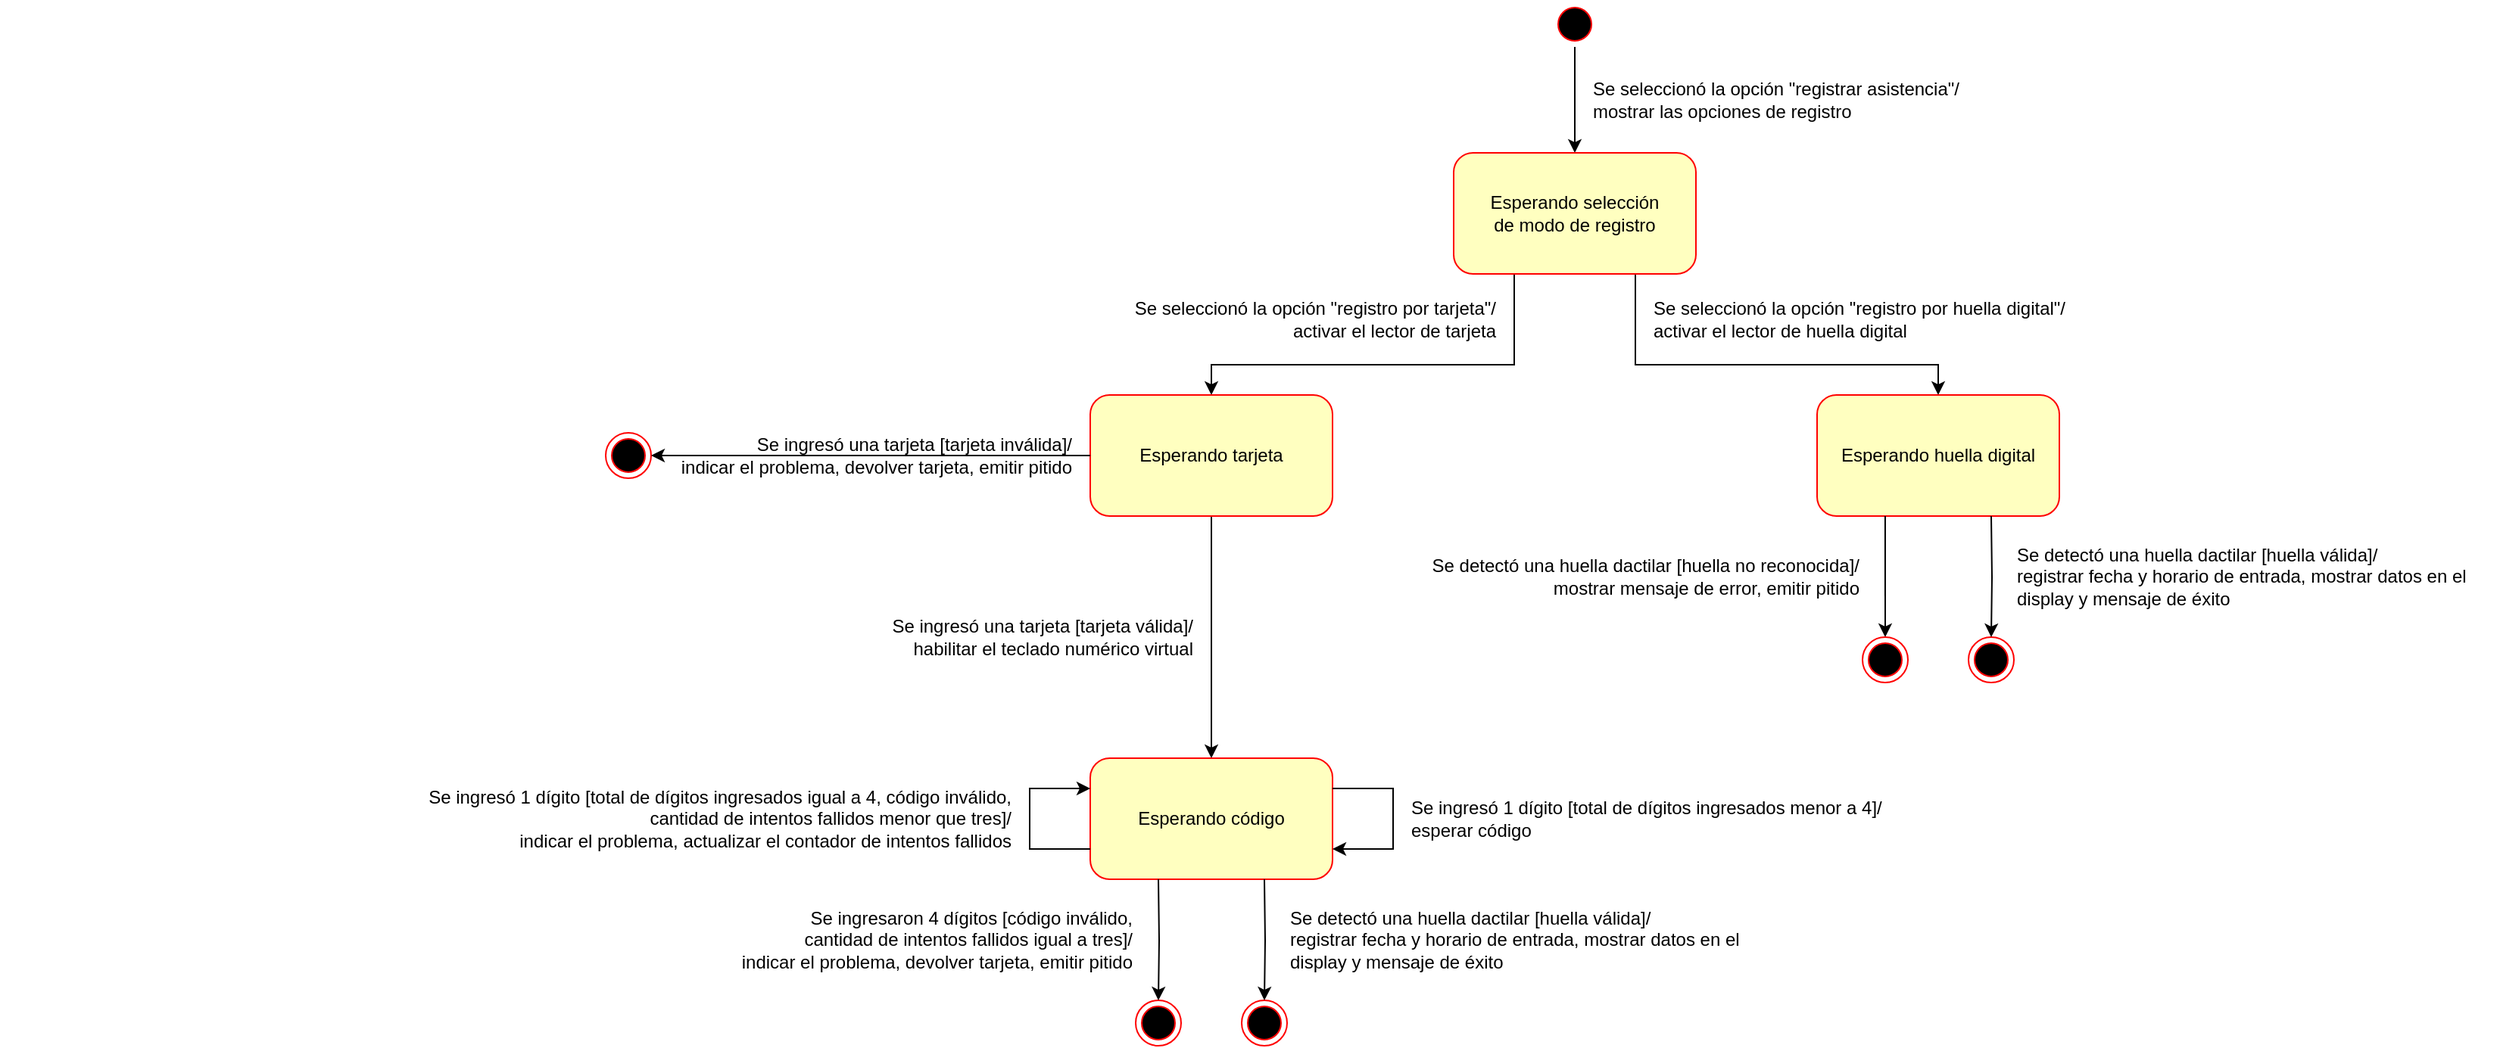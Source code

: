 <mxfile version="13.8.0" type="github">
  <diagram id="gKa0mY4DG8_WBEHhADff" name="Page-1">
    <mxGraphModel dx="2068" dy="1262" grid="1" gridSize="10" guides="1" tooltips="1" connect="1" arrows="1" fold="1" page="1" pageScale="1" pageWidth="850" pageHeight="1100" math="0" shadow="0">
      <root>
        <mxCell id="0" />
        <mxCell id="1" parent="0" />
        <mxCell id="VXQfpPHr32JYNe_6cWKV-6" style="edgeStyle=orthogonalEdgeStyle;rounded=0;orthogonalLoop=1;jettySize=auto;html=1;entryX=0.5;entryY=0;entryDx=0;entryDy=0;" edge="1" parent="1" source="VXQfpPHr32JYNe_6cWKV-1" target="VXQfpPHr32JYNe_6cWKV-3">
          <mxGeometry relative="1" as="geometry" />
        </mxCell>
        <mxCell id="VXQfpPHr32JYNe_6cWKV-1" value="" style="ellipse;html=1;shape=startState;fillColor=#000000;strokeColor=#ff0000;" vertex="1" parent="1">
          <mxGeometry x="465" y="60" width="30" height="30" as="geometry" />
        </mxCell>
        <mxCell id="VXQfpPHr32JYNe_6cWKV-24" style="edgeStyle=orthogonalEdgeStyle;rounded=0;orthogonalLoop=1;jettySize=auto;html=1;exitX=0.25;exitY=1;exitDx=0;exitDy=0;" edge="1" parent="1" source="VXQfpPHr32JYNe_6cWKV-3" target="VXQfpPHr32JYNe_6cWKV-10">
          <mxGeometry relative="1" as="geometry">
            <Array as="points">
              <mxPoint x="440" y="300" />
              <mxPoint x="240" y="300" />
            </Array>
          </mxGeometry>
        </mxCell>
        <mxCell id="VXQfpPHr32JYNe_6cWKV-25" style="edgeStyle=orthogonalEdgeStyle;rounded=0;orthogonalLoop=1;jettySize=auto;html=1;entryX=0.5;entryY=0;entryDx=0;entryDy=0;exitX=0.75;exitY=1;exitDx=0;exitDy=0;" edge="1" parent="1" source="VXQfpPHr32JYNe_6cWKV-3" target="VXQfpPHr32JYNe_6cWKV-11">
          <mxGeometry relative="1" as="geometry">
            <Array as="points">
              <mxPoint x="520" y="300" />
              <mxPoint x="720" y="300" />
            </Array>
          </mxGeometry>
        </mxCell>
        <mxCell id="VXQfpPHr32JYNe_6cWKV-3" value="&lt;div&gt;Esperando selección&lt;/div&gt;&lt;div&gt;de modo de registro&lt;/div&gt;" style="rounded=1;whiteSpace=wrap;html=1;arcSize=16;fontColor=#000000;fillColor=#ffffc0;strokeColor=#ff0000;" vertex="1" parent="1">
          <mxGeometry x="400" y="160" width="160" height="80" as="geometry" />
        </mxCell>
        <mxCell id="VXQfpPHr32JYNe_6cWKV-23" style="edgeStyle=orthogonalEdgeStyle;rounded=0;orthogonalLoop=1;jettySize=auto;html=1;entryX=0.5;entryY=0;entryDx=0;entryDy=0;" edge="1" parent="1" source="VXQfpPHr32JYNe_6cWKV-10" target="VXQfpPHr32JYNe_6cWKV-21">
          <mxGeometry relative="1" as="geometry" />
        </mxCell>
        <mxCell id="VXQfpPHr32JYNe_6cWKV-10" value="Esperando tarjeta" style="rounded=1;whiteSpace=wrap;html=1;arcSize=16;fontColor=#000000;fillColor=#ffffc0;strokeColor=#ff0000;" vertex="1" parent="1">
          <mxGeometry x="160" y="320" width="160" height="80" as="geometry" />
        </mxCell>
        <mxCell id="VXQfpPHr32JYNe_6cWKV-11" value="Esperando huella digital" style="rounded=1;whiteSpace=wrap;html=1;arcSize=16;fontColor=#000000;fillColor=#ffffc0;strokeColor=#ff0000;" vertex="1" parent="1">
          <mxGeometry x="640" y="320" width="160" height="80" as="geometry" />
        </mxCell>
        <mxCell id="VXQfpPHr32JYNe_6cWKV-14" style="edgeStyle=orthogonalEdgeStyle;rounded=0;orthogonalLoop=1;jettySize=auto;html=1;exitX=0.281;exitY=1;exitDx=0;exitDy=0;exitPerimeter=0;entryX=0.5;entryY=0;entryDx=0;entryDy=0;" edge="1" parent="1" source="VXQfpPHr32JYNe_6cWKV-11" target="VXQfpPHr32JYNe_6cWKV-15">
          <mxGeometry relative="1" as="geometry">
            <mxPoint x="605" y="510" as="targetPoint" />
            <mxPoint x="600" y="400" as="sourcePoint" />
          </mxGeometry>
        </mxCell>
        <mxCell id="VXQfpPHr32JYNe_6cWKV-15" value="" style="ellipse;html=1;shape=endState;fillColor=#000000;strokeColor=#ff0000;" vertex="1" parent="1">
          <mxGeometry x="670" y="480" width="30" height="30" as="geometry" />
        </mxCell>
        <mxCell id="VXQfpPHr32JYNe_6cWKV-17" value="" style="ellipse;html=1;shape=endState;fillColor=#000000;strokeColor=#ff0000;" vertex="1" parent="1">
          <mxGeometry x="740" y="480" width="30" height="30" as="geometry" />
        </mxCell>
        <mxCell id="VXQfpPHr32JYNe_6cWKV-18" style="edgeStyle=orthogonalEdgeStyle;rounded=0;orthogonalLoop=1;jettySize=auto;html=1;" edge="1" target="VXQfpPHr32JYNe_6cWKV-17" parent="1">
          <mxGeometry relative="1" as="geometry">
            <mxPoint x="670" y="520" as="targetPoint" />
            <mxPoint x="755" y="400" as="sourcePoint" />
          </mxGeometry>
        </mxCell>
        <mxCell id="VXQfpPHr32JYNe_6cWKV-19" value="" style="ellipse;html=1;shape=endState;fillColor=#000000;strokeColor=#ff0000;" vertex="1" parent="1">
          <mxGeometry x="-160" y="345" width="30" height="30" as="geometry" />
        </mxCell>
        <mxCell id="VXQfpPHr32JYNe_6cWKV-20" style="edgeStyle=orthogonalEdgeStyle;rounded=0;orthogonalLoop=1;jettySize=auto;html=1;exitX=0;exitY=0.5;exitDx=0;exitDy=0;" edge="1" parent="1" target="VXQfpPHr32JYNe_6cWKV-19" source="VXQfpPHr32JYNe_6cWKV-10">
          <mxGeometry relative="1" as="geometry">
            <mxPoint x="140" y="500" as="targetPoint" />
            <mxPoint x="144.96" y="380" as="sourcePoint" />
          </mxGeometry>
        </mxCell>
        <mxCell id="VXQfpPHr32JYNe_6cWKV-21" value="Esperando código" style="rounded=1;whiteSpace=wrap;html=1;arcSize=16;fontColor=#000000;fillColor=#ffffc0;strokeColor=#ff0000;" vertex="1" parent="1">
          <mxGeometry x="160" y="560" width="160" height="80" as="geometry" />
        </mxCell>
        <mxCell id="VXQfpPHr32JYNe_6cWKV-22" style="edgeStyle=orthogonalEdgeStyle;rounded=0;orthogonalLoop=1;jettySize=auto;html=1;entryX=0;entryY=0.25;entryDx=0;entryDy=0;exitX=0;exitY=0.75;exitDx=0;exitDy=0;" edge="1" parent="1" source="VXQfpPHr32JYNe_6cWKV-21" target="VXQfpPHr32JYNe_6cWKV-21">
          <mxGeometry relative="1" as="geometry">
            <Array as="points">
              <mxPoint x="120" y="620" />
              <mxPoint x="120" y="580" />
            </Array>
          </mxGeometry>
        </mxCell>
        <mxCell id="VXQfpPHr32JYNe_6cWKV-27" value="&lt;div&gt;Se seleccionó la opción &quot;registrar asistencia&quot;/&lt;/div&gt;&lt;div&gt;mostrar las opciones de registro&lt;br&gt;&lt;/div&gt;" style="text;html=1;strokeColor=none;fillColor=none;align=left;verticalAlign=middle;whiteSpace=wrap;rounded=0;" vertex="1" parent="1">
          <mxGeometry x="490" y="110" width="320" height="30" as="geometry" />
        </mxCell>
        <mxCell id="VXQfpPHr32JYNe_6cWKV-28" value="&lt;div align=&quot;right&quot;&gt;Se seleccionó la opción &quot;registro por tarjeta&quot;/&lt;/div&gt;&lt;div align=&quot;right&quot;&gt;activar el lector de tarjeta&lt;br&gt;&lt;/div&gt;" style="text;html=1;strokeColor=none;fillColor=none;align=right;verticalAlign=middle;whiteSpace=wrap;rounded=0;" vertex="1" parent="1">
          <mxGeometry x="110" y="250" width="320" height="40" as="geometry" />
        </mxCell>
        <mxCell id="VXQfpPHr32JYNe_6cWKV-33" value="&lt;div align=&quot;right&quot;&gt;Se ingresó una tarjeta [tarjeta válida]/&lt;/div&gt;&lt;div align=&quot;right&quot;&gt;habilitar el teclado numérico virtual&lt;br&gt;&lt;/div&gt;" style="text;html=1;strokeColor=none;fillColor=none;align=right;verticalAlign=middle;whiteSpace=wrap;rounded=0;" vertex="1" parent="1">
          <mxGeometry x="-90" y="460" width="320" height="40" as="geometry" />
        </mxCell>
        <mxCell id="VXQfpPHr32JYNe_6cWKV-34" value="&lt;div align=&quot;right&quot;&gt;Se ingresó 1 dígito [total de dígitos ingresados igual a 4, código inválido,&lt;/div&gt;&lt;div align=&quot;right&quot;&gt;cantidad de intentos fallidos menor que tres]/&lt;/div&gt;&lt;div align=&quot;right&quot;&gt;indicar el problema, actualizar el contador de intentos fallidos&lt;br&gt;&lt;/div&gt;" style="text;html=1;strokeColor=none;fillColor=none;align=right;verticalAlign=middle;whiteSpace=wrap;rounded=0;" vertex="1" parent="1">
          <mxGeometry x="-560" y="580" width="670" height="40" as="geometry" />
        </mxCell>
        <mxCell id="VXQfpPHr32JYNe_6cWKV-35" value="" style="ellipse;html=1;shape=endState;fillColor=#000000;strokeColor=#ff0000;" vertex="1" parent="1">
          <mxGeometry x="190" y="720" width="30" height="30" as="geometry" />
        </mxCell>
        <mxCell id="VXQfpPHr32JYNe_6cWKV-36" style="edgeStyle=orthogonalEdgeStyle;rounded=0;orthogonalLoop=1;jettySize=auto;html=1;" edge="1" parent="1" target="VXQfpPHr32JYNe_6cWKV-35">
          <mxGeometry relative="1" as="geometry">
            <mxPoint x="200" y="680" as="targetPoint" />
            <mxPoint x="205" y="640" as="sourcePoint" />
          </mxGeometry>
        </mxCell>
        <mxCell id="VXQfpPHr32JYNe_6cWKV-37" value="" style="ellipse;html=1;shape=endState;fillColor=#000000;strokeColor=#ff0000;" vertex="1" parent="1">
          <mxGeometry x="260" y="720" width="30" height="30" as="geometry" />
        </mxCell>
        <mxCell id="VXQfpPHr32JYNe_6cWKV-38" style="edgeStyle=orthogonalEdgeStyle;rounded=0;orthogonalLoop=1;jettySize=auto;html=1;" edge="1" parent="1" target="VXQfpPHr32JYNe_6cWKV-37">
          <mxGeometry relative="1" as="geometry">
            <mxPoint x="270" y="680" as="targetPoint" />
            <mxPoint x="275" y="640" as="sourcePoint" />
          </mxGeometry>
        </mxCell>
        <mxCell id="VXQfpPHr32JYNe_6cWKV-39" value="&lt;div align=&quot;right&quot;&gt;Se ingresaron 4 dígitos [código inválido,&lt;/div&gt;&lt;div align=&quot;right&quot;&gt;cantidad de intentos fallidos igual a tres]/&lt;/div&gt;&lt;div align=&quot;right&quot;&gt;indicar el problema, devolver tarjeta, emitir pitido&lt;br&gt;&lt;/div&gt;" style="text;html=1;strokeColor=none;fillColor=none;align=right;verticalAlign=middle;whiteSpace=wrap;rounded=0;" vertex="1" parent="1">
          <mxGeometry x="-300" y="660" width="490" height="40" as="geometry" />
        </mxCell>
        <mxCell id="VXQfpPHr32JYNe_6cWKV-40" value="&lt;div align=&quot;right&quot;&gt;Se ingresó una tarjeta [tarjeta inválida]/&lt;/div&gt;&lt;div align=&quot;right&quot;&gt;indicar el problema, devolver tarjeta, emitir pitido&lt;br&gt;&lt;/div&gt;" style="text;html=1;strokeColor=none;fillColor=none;align=right;verticalAlign=middle;whiteSpace=wrap;rounded=0;" vertex="1" parent="1">
          <mxGeometry x="-120" y="340" width="270" height="40" as="geometry" />
        </mxCell>
        <mxCell id="VXQfpPHr32JYNe_6cWKV-41" value="&lt;div align=&quot;left&quot;&gt;Se seleccionó la opción &quot;registro por huella digital&quot;/&lt;/div&gt;&lt;div align=&quot;left&quot;&gt;activar el lector de huella digital&lt;br&gt;&lt;/div&gt;" style="text;html=1;strokeColor=none;fillColor=none;align=left;verticalAlign=middle;whiteSpace=wrap;rounded=0;" vertex="1" parent="1">
          <mxGeometry x="530" y="250" width="320" height="40" as="geometry" />
        </mxCell>
        <mxCell id="VXQfpPHr32JYNe_6cWKV-42" value="&lt;div align=&quot;right&quot;&gt;Se detectó una huella dactilar [huella no reconocida]/&lt;/div&gt;&lt;div align=&quot;right&quot;&gt;mostrar mensaje de error, emitir pitido&lt;br&gt;&lt;/div&gt;" style="text;html=1;strokeColor=none;fillColor=none;align=right;verticalAlign=middle;whiteSpace=wrap;rounded=0;" vertex="1" parent="1">
          <mxGeometry x="350" y="420" width="320" height="40" as="geometry" />
        </mxCell>
        <mxCell id="VXQfpPHr32JYNe_6cWKV-43" value="&lt;div align=&quot;left&quot;&gt;Se detectó una huella dactilar [huella válida]/&lt;/div&gt;&lt;div align=&quot;left&quot;&gt;registrar fecha y horario de entrada, mostrar datos en el display y mensaje de éxito&lt;br&gt;&lt;/div&gt;" style="text;html=1;strokeColor=none;fillColor=none;align=left;verticalAlign=middle;whiteSpace=wrap;rounded=0;" vertex="1" parent="1">
          <mxGeometry x="770" y="420" width="320" height="40" as="geometry" />
        </mxCell>
        <mxCell id="VXQfpPHr32JYNe_6cWKV-44" value="&lt;div align=&quot;left&quot;&gt;Se detectó una huella dactilar [huella válida]/&lt;/div&gt;&lt;div align=&quot;left&quot;&gt;registrar fecha y horario de entrada, mostrar datos en el display y mensaje de éxito&lt;br&gt;&lt;/div&gt;" style="text;html=1;strokeColor=none;fillColor=none;align=left;verticalAlign=middle;whiteSpace=wrap;rounded=0;" vertex="1" parent="1">
          <mxGeometry x="290" y="660" width="320" height="40" as="geometry" />
        </mxCell>
        <mxCell id="VXQfpPHr32JYNe_6cWKV-45" style="edgeStyle=orthogonalEdgeStyle;rounded=0;orthogonalLoop=1;jettySize=auto;html=1;entryX=1;entryY=0.75;entryDx=0;entryDy=0;exitX=1;exitY=0.25;exitDx=0;exitDy=0;" edge="1" parent="1" source="VXQfpPHr32JYNe_6cWKV-21" target="VXQfpPHr32JYNe_6cWKV-21">
          <mxGeometry relative="1" as="geometry">
            <Array as="points">
              <mxPoint x="360" y="580" />
              <mxPoint x="360" y="620" />
            </Array>
          </mxGeometry>
        </mxCell>
        <mxCell id="VXQfpPHr32JYNe_6cWKV-48" value="&lt;div align=&quot;left&quot;&gt;Se ingresó 1 dígito [total de dígitos ingresados menor a 4]/&lt;/div&gt;&lt;div align=&quot;left&quot;&gt;esperar código&lt;br&gt;&lt;/div&gt;" style="text;html=1;strokeColor=none;fillColor=none;align=left;verticalAlign=middle;whiteSpace=wrap;rounded=0;" vertex="1" parent="1">
          <mxGeometry x="370" y="580" width="350" height="40" as="geometry" />
        </mxCell>
      </root>
    </mxGraphModel>
  </diagram>
</mxfile>
